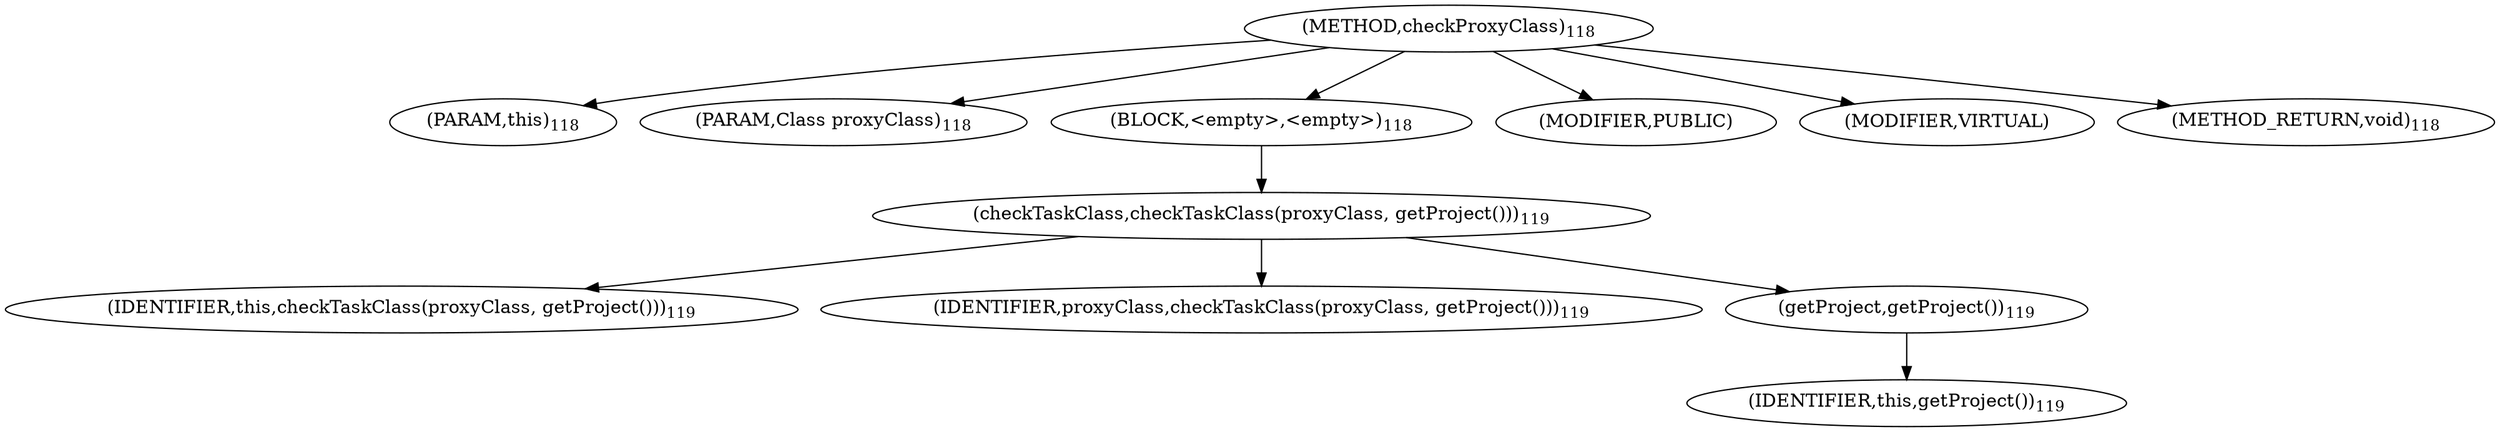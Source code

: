 digraph "checkProxyClass" {  
"91" [label = <(METHOD,checkProxyClass)<SUB>118</SUB>> ]
"4" [label = <(PARAM,this)<SUB>118</SUB>> ]
"92" [label = <(PARAM,Class proxyClass)<SUB>118</SUB>> ]
"93" [label = <(BLOCK,&lt;empty&gt;,&lt;empty&gt;)<SUB>118</SUB>> ]
"94" [label = <(checkTaskClass,checkTaskClass(proxyClass, getProject()))<SUB>119</SUB>> ]
"5" [label = <(IDENTIFIER,this,checkTaskClass(proxyClass, getProject()))<SUB>119</SUB>> ]
"95" [label = <(IDENTIFIER,proxyClass,checkTaskClass(proxyClass, getProject()))<SUB>119</SUB>> ]
"96" [label = <(getProject,getProject())<SUB>119</SUB>> ]
"3" [label = <(IDENTIFIER,this,getProject())<SUB>119</SUB>> ]
"97" [label = <(MODIFIER,PUBLIC)> ]
"98" [label = <(MODIFIER,VIRTUAL)> ]
"99" [label = <(METHOD_RETURN,void)<SUB>118</SUB>> ]
  "91" -> "4" 
  "91" -> "92" 
  "91" -> "93" 
  "91" -> "97" 
  "91" -> "98" 
  "91" -> "99" 
  "93" -> "94" 
  "94" -> "5" 
  "94" -> "95" 
  "94" -> "96" 
  "96" -> "3" 
}

